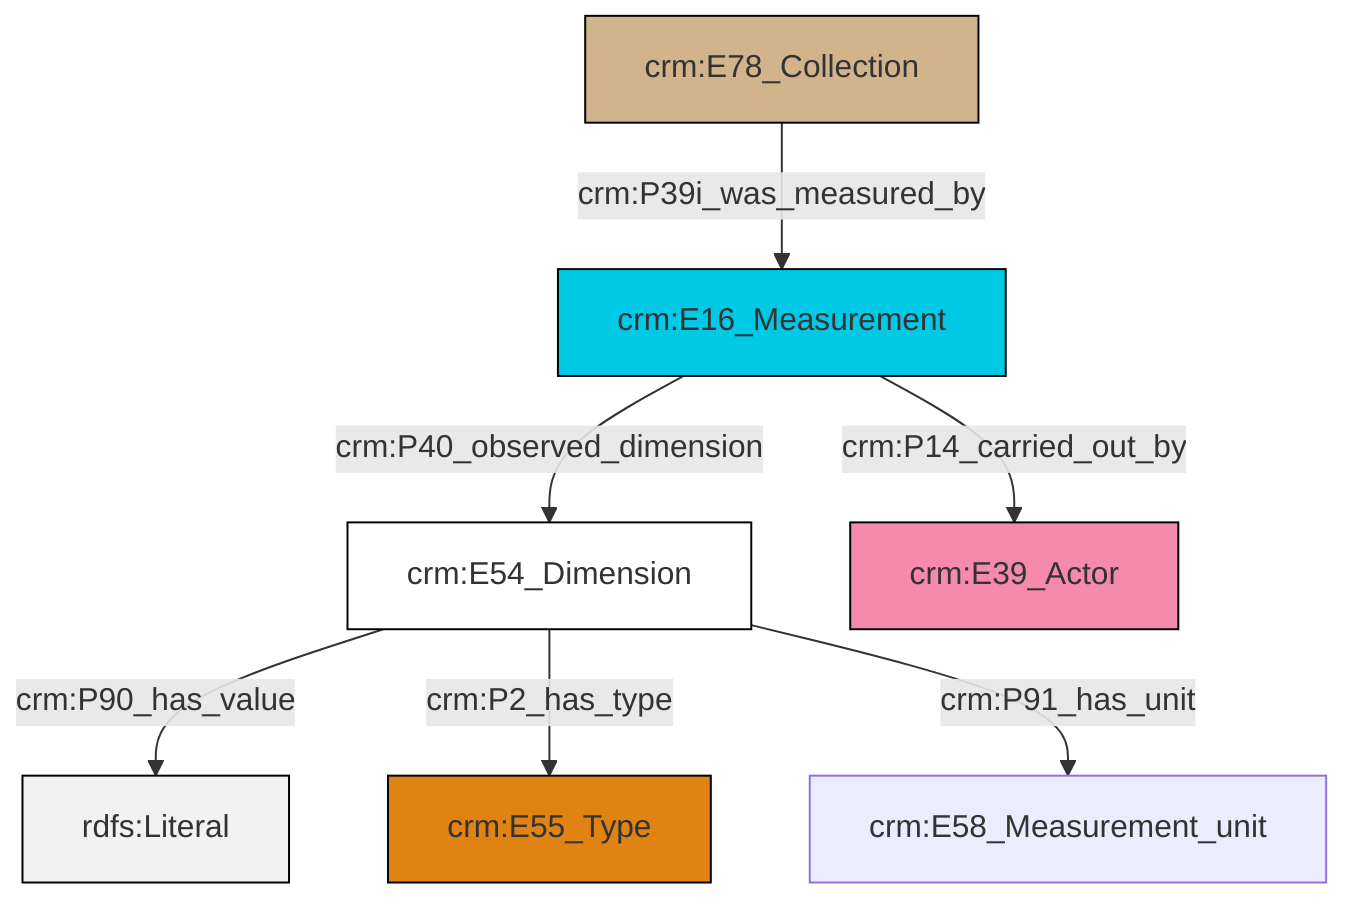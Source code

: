 graph TD
classDef Literal fill:#f2f2f2,stroke:#000000;
classDef CRM_Entity fill:#FFFFFF,stroke:#000000;
classDef Temporal_Entity fill:#00C9E6, stroke:#000000;
classDef Type fill:#E18312, stroke:#000000;
classDef Time-Span fill:#2C9C91, stroke:#000000;
classDef Appellation fill:#FFEB7F, stroke:#000000;
classDef Place fill:#008836, stroke:#000000;
classDef Persistent_Item fill:#B266B2, stroke:#000000;
classDef Conceptual_Object fill:#FFD700, stroke:#000000;
classDef Physical_Thing fill:#D2B48C, stroke:#000000;
classDef Actor fill:#f58aad, stroke:#000000;
classDef PC_Classes fill:#4ce600, stroke:#000000;
classDef Multi fill:#cccccc,stroke:#000000;

0["crm:E54_Dimension"]:::CRM_Entity -->|crm:P90_has_value| 1[rdfs:Literal]:::Literal
2["crm:E78_Collection"]:::Physical_Thing -->|crm:P39i_was_measured_by| 3["crm:E16_Measurement"]:::Temporal_Entity
0["crm:E54_Dimension"]:::CRM_Entity -->|crm:P2_has_type| 4["crm:E55_Type"]:::Type
0["crm:E54_Dimension"]:::CRM_Entity -->|crm:P91_has_unit| 5["crm:E58_Measurement_unit"]:::Default
3["crm:E16_Measurement"]:::Temporal_Entity -->|crm:P40_observed_dimension| 0["crm:E54_Dimension"]:::CRM_Entity
3["crm:E16_Measurement"]:::Temporal_Entity -->|crm:P14_carried_out_by| 6["crm:E39_Actor"]:::Actor